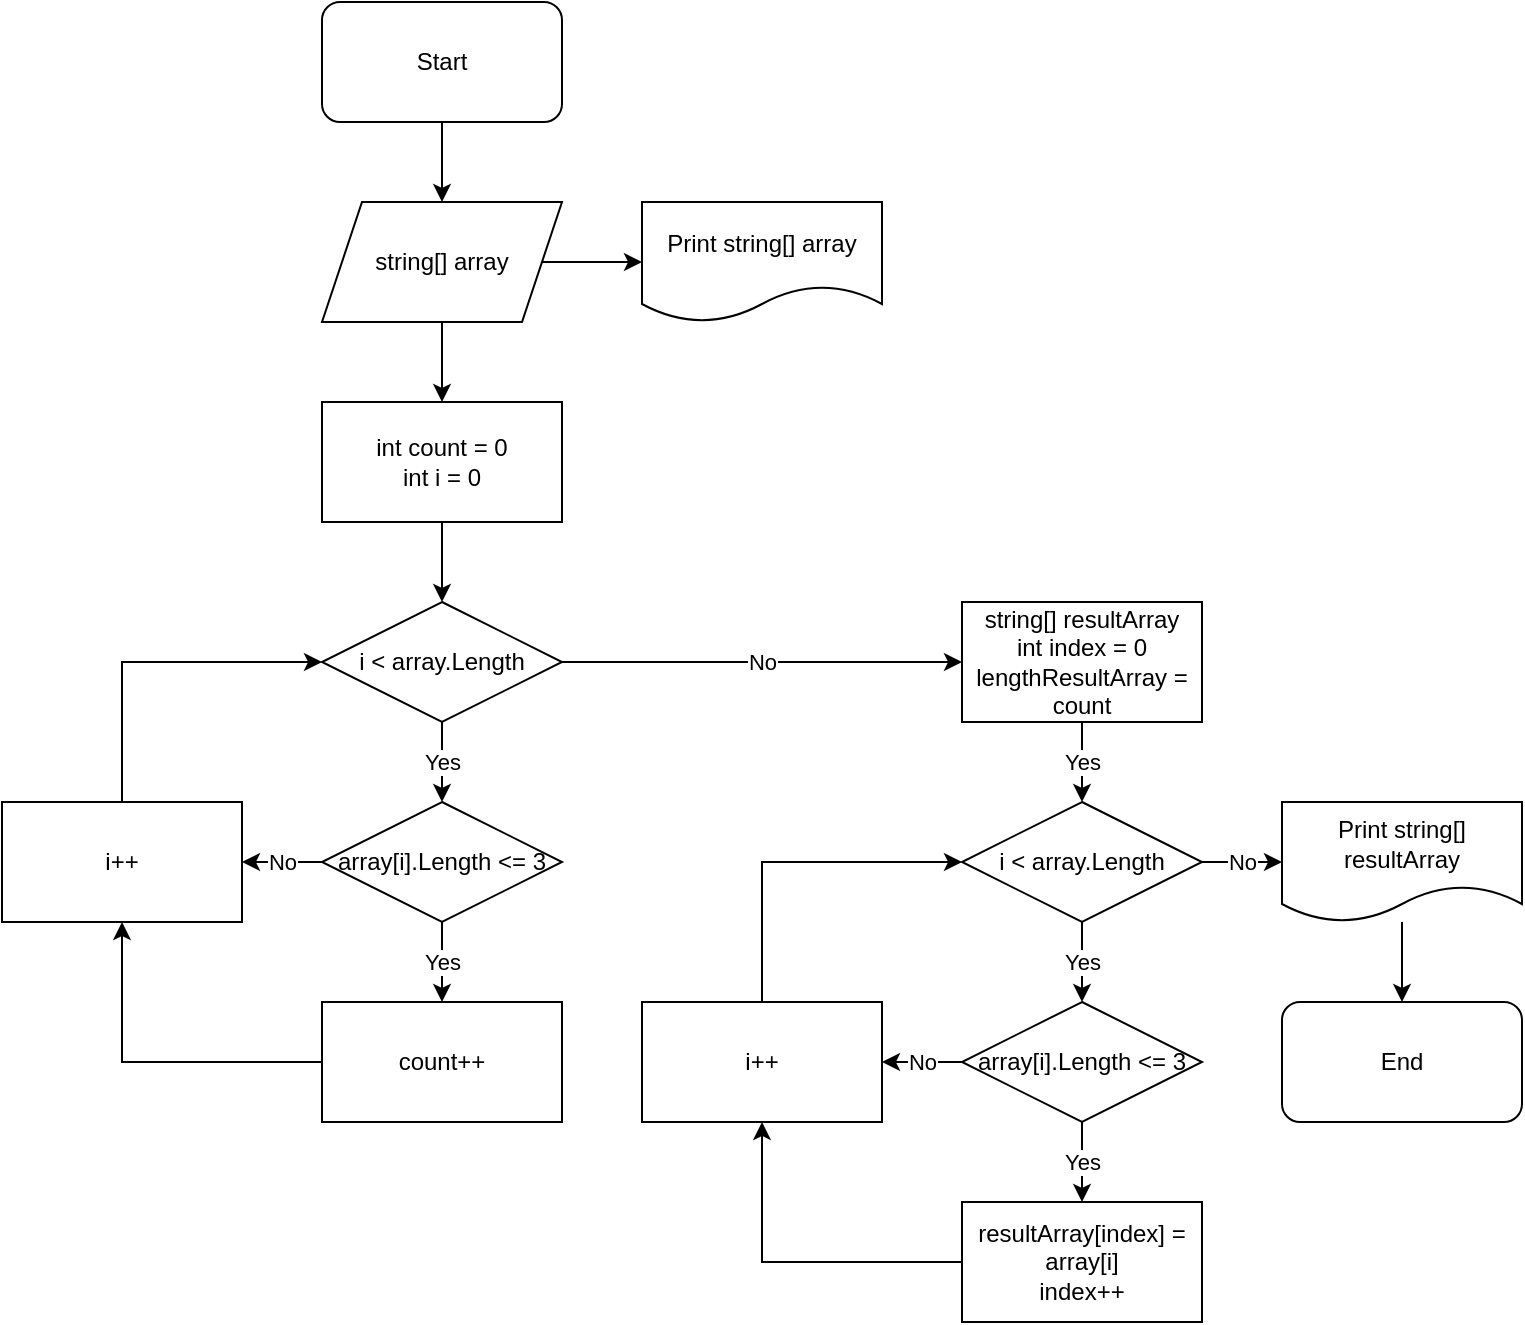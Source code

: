 <mxfile version="21.6.5" type="device">
  <diagram id="C5RBs43oDa-KdzZeNtuy" name="Page-1">
    <mxGraphModel dx="1562" dy="822" grid="1" gridSize="10" guides="1" tooltips="1" connect="1" arrows="1" fold="1" page="1" pageScale="1" pageWidth="827" pageHeight="1169" math="0" shadow="0">
      <root>
        <mxCell id="WIyWlLk6GJQsqaUBKTNV-0" />
        <mxCell id="WIyWlLk6GJQsqaUBKTNV-1" parent="WIyWlLk6GJQsqaUBKTNV-0" />
        <mxCell id="M5I6ZIV95EldL7GcRGQh-7" style="edgeStyle=orthogonalEdgeStyle;rounded=0;orthogonalLoop=1;jettySize=auto;html=1;exitX=0.5;exitY=1;exitDx=0;exitDy=0;entryX=0.5;entryY=0;entryDx=0;entryDy=0;" edge="1" parent="WIyWlLk6GJQsqaUBKTNV-1" source="M5I6ZIV95EldL7GcRGQh-0" target="M5I6ZIV95EldL7GcRGQh-1">
          <mxGeometry relative="1" as="geometry" />
        </mxCell>
        <mxCell id="M5I6ZIV95EldL7GcRGQh-0" value="Start" style="rounded=1;whiteSpace=wrap;html=1;" vertex="1" parent="WIyWlLk6GJQsqaUBKTNV-1">
          <mxGeometry x="190" y="40" width="120" height="60" as="geometry" />
        </mxCell>
        <mxCell id="M5I6ZIV95EldL7GcRGQh-8" style="edgeStyle=orthogonalEdgeStyle;rounded=0;orthogonalLoop=1;jettySize=auto;html=1;exitX=0.5;exitY=1;exitDx=0;exitDy=0;entryX=0.5;entryY=0;entryDx=0;entryDy=0;" edge="1" parent="WIyWlLk6GJQsqaUBKTNV-1" source="M5I6ZIV95EldL7GcRGQh-1" target="M5I6ZIV95EldL7GcRGQh-2">
          <mxGeometry relative="1" as="geometry" />
        </mxCell>
        <mxCell id="M5I6ZIV95EldL7GcRGQh-34" value="" style="edgeStyle=orthogonalEdgeStyle;rounded=0;orthogonalLoop=1;jettySize=auto;html=1;" edge="1" parent="WIyWlLk6GJQsqaUBKTNV-1" source="M5I6ZIV95EldL7GcRGQh-1" target="M5I6ZIV95EldL7GcRGQh-3">
          <mxGeometry relative="1" as="geometry" />
        </mxCell>
        <mxCell id="M5I6ZIV95EldL7GcRGQh-1" value="string[] array" style="shape=parallelogram;perimeter=parallelogramPerimeter;whiteSpace=wrap;html=1;fixedSize=1;" vertex="1" parent="WIyWlLk6GJQsqaUBKTNV-1">
          <mxGeometry x="190" y="140" width="120" height="60" as="geometry" />
        </mxCell>
        <mxCell id="M5I6ZIV95EldL7GcRGQh-9" style="edgeStyle=orthogonalEdgeStyle;rounded=0;orthogonalLoop=1;jettySize=auto;html=1;exitX=0.5;exitY=1;exitDx=0;exitDy=0;entryX=0.5;entryY=0;entryDx=0;entryDy=0;" edge="1" parent="WIyWlLk6GJQsqaUBKTNV-1" source="M5I6ZIV95EldL7GcRGQh-2" target="M5I6ZIV95EldL7GcRGQh-4">
          <mxGeometry relative="1" as="geometry" />
        </mxCell>
        <mxCell id="M5I6ZIV95EldL7GcRGQh-2" value="int count = 0&lt;br&gt;int i = 0" style="rounded=0;whiteSpace=wrap;html=1;" vertex="1" parent="WIyWlLk6GJQsqaUBKTNV-1">
          <mxGeometry x="190" y="240" width="120" height="60" as="geometry" />
        </mxCell>
        <mxCell id="M5I6ZIV95EldL7GcRGQh-3" value="Print string[] array" style="shape=document;whiteSpace=wrap;html=1;boundedLbl=1;" vertex="1" parent="WIyWlLk6GJQsqaUBKTNV-1">
          <mxGeometry x="350" y="140" width="120" height="60" as="geometry" />
        </mxCell>
        <mxCell id="M5I6ZIV95EldL7GcRGQh-10" value="Yes" style="edgeStyle=orthogonalEdgeStyle;rounded=0;orthogonalLoop=1;jettySize=auto;html=1;exitX=0.5;exitY=1;exitDx=0;exitDy=0;entryX=0.5;entryY=0;entryDx=0;entryDy=0;" edge="1" parent="WIyWlLk6GJQsqaUBKTNV-1" source="M5I6ZIV95EldL7GcRGQh-4" target="M5I6ZIV95EldL7GcRGQh-5">
          <mxGeometry relative="1" as="geometry" />
        </mxCell>
        <mxCell id="M5I6ZIV95EldL7GcRGQh-21" value="No" style="edgeStyle=orthogonalEdgeStyle;rounded=0;orthogonalLoop=1;jettySize=auto;html=1;exitX=1;exitY=0.5;exitDx=0;exitDy=0;entryX=0;entryY=0.5;entryDx=0;entryDy=0;" edge="1" parent="WIyWlLk6GJQsqaUBKTNV-1" source="M5I6ZIV95EldL7GcRGQh-4" target="M5I6ZIV95EldL7GcRGQh-20">
          <mxGeometry relative="1" as="geometry" />
        </mxCell>
        <mxCell id="M5I6ZIV95EldL7GcRGQh-4" value="i &amp;lt; array.Length" style="rhombus;whiteSpace=wrap;html=1;" vertex="1" parent="WIyWlLk6GJQsqaUBKTNV-1">
          <mxGeometry x="190" y="340" width="120" height="60" as="geometry" />
        </mxCell>
        <mxCell id="M5I6ZIV95EldL7GcRGQh-12" value="Yes" style="edgeStyle=orthogonalEdgeStyle;rounded=0;orthogonalLoop=1;jettySize=auto;html=1;exitX=0.5;exitY=1;exitDx=0;exitDy=0;entryX=0.5;entryY=0;entryDx=0;entryDy=0;" edge="1" parent="WIyWlLk6GJQsqaUBKTNV-1" source="M5I6ZIV95EldL7GcRGQh-5" target="M5I6ZIV95EldL7GcRGQh-11">
          <mxGeometry relative="1" as="geometry" />
        </mxCell>
        <mxCell id="M5I6ZIV95EldL7GcRGQh-14" value="No" style="edgeStyle=orthogonalEdgeStyle;rounded=0;orthogonalLoop=1;jettySize=auto;html=1;exitX=0;exitY=0.5;exitDx=0;exitDy=0;entryX=1;entryY=0.5;entryDx=0;entryDy=0;" edge="1" parent="WIyWlLk6GJQsqaUBKTNV-1" source="M5I6ZIV95EldL7GcRGQh-5" target="M5I6ZIV95EldL7GcRGQh-13">
          <mxGeometry relative="1" as="geometry" />
        </mxCell>
        <mxCell id="M5I6ZIV95EldL7GcRGQh-5" value="array[i].Length &amp;lt;= 3" style="rhombus;whiteSpace=wrap;html=1;" vertex="1" parent="WIyWlLk6GJQsqaUBKTNV-1">
          <mxGeometry x="190" y="440" width="120" height="60" as="geometry" />
        </mxCell>
        <mxCell id="M5I6ZIV95EldL7GcRGQh-15" style="edgeStyle=orthogonalEdgeStyle;rounded=0;orthogonalLoop=1;jettySize=auto;html=1;exitX=0;exitY=0.5;exitDx=0;exitDy=0;entryX=0.5;entryY=1;entryDx=0;entryDy=0;" edge="1" parent="WIyWlLk6GJQsqaUBKTNV-1" source="M5I6ZIV95EldL7GcRGQh-11" target="M5I6ZIV95EldL7GcRGQh-13">
          <mxGeometry relative="1" as="geometry">
            <mxPoint x="90" y="570" as="targetPoint" />
          </mxGeometry>
        </mxCell>
        <mxCell id="M5I6ZIV95EldL7GcRGQh-11" value="count++" style="rounded=0;whiteSpace=wrap;html=1;" vertex="1" parent="WIyWlLk6GJQsqaUBKTNV-1">
          <mxGeometry x="190" y="540" width="120" height="60" as="geometry" />
        </mxCell>
        <mxCell id="M5I6ZIV95EldL7GcRGQh-16" style="edgeStyle=orthogonalEdgeStyle;rounded=0;orthogonalLoop=1;jettySize=auto;html=1;exitX=0.5;exitY=0;exitDx=0;exitDy=0;entryX=0;entryY=0.5;entryDx=0;entryDy=0;" edge="1" parent="WIyWlLk6GJQsqaUBKTNV-1" source="M5I6ZIV95EldL7GcRGQh-13" target="M5I6ZIV95EldL7GcRGQh-4">
          <mxGeometry relative="1" as="geometry">
            <mxPoint x="90" y="370" as="targetPoint" />
          </mxGeometry>
        </mxCell>
        <mxCell id="M5I6ZIV95EldL7GcRGQh-13" value="i++" style="rounded=0;whiteSpace=wrap;html=1;" vertex="1" parent="WIyWlLk6GJQsqaUBKTNV-1">
          <mxGeometry x="30" y="440" width="120" height="60" as="geometry" />
        </mxCell>
        <mxCell id="M5I6ZIV95EldL7GcRGQh-28" style="edgeStyle=orthogonalEdgeStyle;rounded=0;orthogonalLoop=1;jettySize=auto;html=1;exitX=0.5;exitY=0;exitDx=0;exitDy=0;entryX=0;entryY=0.5;entryDx=0;entryDy=0;" edge="1" parent="WIyWlLk6GJQsqaUBKTNV-1" source="M5I6ZIV95EldL7GcRGQh-17" target="M5I6ZIV95EldL7GcRGQh-19">
          <mxGeometry relative="1" as="geometry">
            <mxPoint x="410" y="470" as="targetPoint" />
          </mxGeometry>
        </mxCell>
        <mxCell id="M5I6ZIV95EldL7GcRGQh-17" value="i++" style="rounded=0;whiteSpace=wrap;html=1;" vertex="1" parent="WIyWlLk6GJQsqaUBKTNV-1">
          <mxGeometry x="350" y="540" width="120" height="60" as="geometry" />
        </mxCell>
        <mxCell id="M5I6ZIV95EldL7GcRGQh-24" value="No" style="edgeStyle=orthogonalEdgeStyle;rounded=0;orthogonalLoop=1;jettySize=auto;html=1;exitX=0;exitY=0.5;exitDx=0;exitDy=0;entryX=1;entryY=0.5;entryDx=0;entryDy=0;" edge="1" parent="WIyWlLk6GJQsqaUBKTNV-1" source="M5I6ZIV95EldL7GcRGQh-18" target="M5I6ZIV95EldL7GcRGQh-17">
          <mxGeometry relative="1" as="geometry" />
        </mxCell>
        <mxCell id="M5I6ZIV95EldL7GcRGQh-26" value="Yes" style="edgeStyle=orthogonalEdgeStyle;rounded=0;orthogonalLoop=1;jettySize=auto;html=1;exitX=0.5;exitY=1;exitDx=0;exitDy=0;entryX=0.5;entryY=0;entryDx=0;entryDy=0;" edge="1" parent="WIyWlLk6GJQsqaUBKTNV-1" source="M5I6ZIV95EldL7GcRGQh-18" target="M5I6ZIV95EldL7GcRGQh-25">
          <mxGeometry relative="1" as="geometry" />
        </mxCell>
        <mxCell id="M5I6ZIV95EldL7GcRGQh-18" value="array[i].Length &amp;lt;= 3" style="rhombus;whiteSpace=wrap;html=1;" vertex="1" parent="WIyWlLk6GJQsqaUBKTNV-1">
          <mxGeometry x="510" y="540" width="120" height="60" as="geometry" />
        </mxCell>
        <mxCell id="M5I6ZIV95EldL7GcRGQh-23" value="Yes" style="edgeStyle=orthogonalEdgeStyle;rounded=0;orthogonalLoop=1;jettySize=auto;html=1;exitX=0.5;exitY=1;exitDx=0;exitDy=0;entryX=0.5;entryY=0;entryDx=0;entryDy=0;" edge="1" parent="WIyWlLk6GJQsqaUBKTNV-1" source="M5I6ZIV95EldL7GcRGQh-19" target="M5I6ZIV95EldL7GcRGQh-18">
          <mxGeometry relative="1" as="geometry" />
        </mxCell>
        <mxCell id="M5I6ZIV95EldL7GcRGQh-32" value="No" style="edgeStyle=orthogonalEdgeStyle;rounded=0;orthogonalLoop=1;jettySize=auto;html=1;exitX=1;exitY=0.5;exitDx=0;exitDy=0;entryX=0;entryY=0.5;entryDx=0;entryDy=0;" edge="1" parent="WIyWlLk6GJQsqaUBKTNV-1" source="M5I6ZIV95EldL7GcRGQh-19" target="M5I6ZIV95EldL7GcRGQh-30">
          <mxGeometry relative="1" as="geometry" />
        </mxCell>
        <mxCell id="M5I6ZIV95EldL7GcRGQh-19" value="i &amp;lt; array.Length" style="rhombus;whiteSpace=wrap;html=1;" vertex="1" parent="WIyWlLk6GJQsqaUBKTNV-1">
          <mxGeometry x="510" y="440" width="120" height="60" as="geometry" />
        </mxCell>
        <mxCell id="M5I6ZIV95EldL7GcRGQh-22" value="Yes" style="edgeStyle=orthogonalEdgeStyle;rounded=0;orthogonalLoop=1;jettySize=auto;html=1;exitX=0.5;exitY=1;exitDx=0;exitDy=0;entryX=0.5;entryY=0;entryDx=0;entryDy=0;" edge="1" parent="WIyWlLk6GJQsqaUBKTNV-1" source="M5I6ZIV95EldL7GcRGQh-20" target="M5I6ZIV95EldL7GcRGQh-19">
          <mxGeometry relative="1" as="geometry" />
        </mxCell>
        <mxCell id="M5I6ZIV95EldL7GcRGQh-20" value="string[] resultArray&lt;br&gt;int index = 0&lt;br&gt;lengthResultArray = count" style="rounded=0;whiteSpace=wrap;html=1;" vertex="1" parent="WIyWlLk6GJQsqaUBKTNV-1">
          <mxGeometry x="510" y="340" width="120" height="60" as="geometry" />
        </mxCell>
        <mxCell id="M5I6ZIV95EldL7GcRGQh-27" style="edgeStyle=orthogonalEdgeStyle;rounded=0;orthogonalLoop=1;jettySize=auto;html=1;exitX=0;exitY=0.5;exitDx=0;exitDy=0;entryX=0.5;entryY=1;entryDx=0;entryDy=0;" edge="1" parent="WIyWlLk6GJQsqaUBKTNV-1" source="M5I6ZIV95EldL7GcRGQh-25" target="M5I6ZIV95EldL7GcRGQh-17">
          <mxGeometry relative="1" as="geometry">
            <mxPoint x="410" y="670" as="targetPoint" />
          </mxGeometry>
        </mxCell>
        <mxCell id="M5I6ZIV95EldL7GcRGQh-25" value="resultArray[index] = array[i]&lt;br&gt;index++" style="rounded=0;whiteSpace=wrap;html=1;" vertex="1" parent="WIyWlLk6GJQsqaUBKTNV-1">
          <mxGeometry x="510" y="640" width="120" height="60" as="geometry" />
        </mxCell>
        <mxCell id="M5I6ZIV95EldL7GcRGQh-29" value="End" style="rounded=1;whiteSpace=wrap;html=1;" vertex="1" parent="WIyWlLk6GJQsqaUBKTNV-1">
          <mxGeometry x="670" y="540" width="120" height="60" as="geometry" />
        </mxCell>
        <mxCell id="M5I6ZIV95EldL7GcRGQh-33" value="" style="edgeStyle=orthogonalEdgeStyle;rounded=0;orthogonalLoop=1;jettySize=auto;html=1;" edge="1" parent="WIyWlLk6GJQsqaUBKTNV-1" source="M5I6ZIV95EldL7GcRGQh-30" target="M5I6ZIV95EldL7GcRGQh-29">
          <mxGeometry relative="1" as="geometry" />
        </mxCell>
        <mxCell id="M5I6ZIV95EldL7GcRGQh-30" value="Print string[] resultArray" style="shape=document;whiteSpace=wrap;html=1;boundedLbl=1;" vertex="1" parent="WIyWlLk6GJQsqaUBKTNV-1">
          <mxGeometry x="670" y="440" width="120" height="60" as="geometry" />
        </mxCell>
      </root>
    </mxGraphModel>
  </diagram>
</mxfile>
